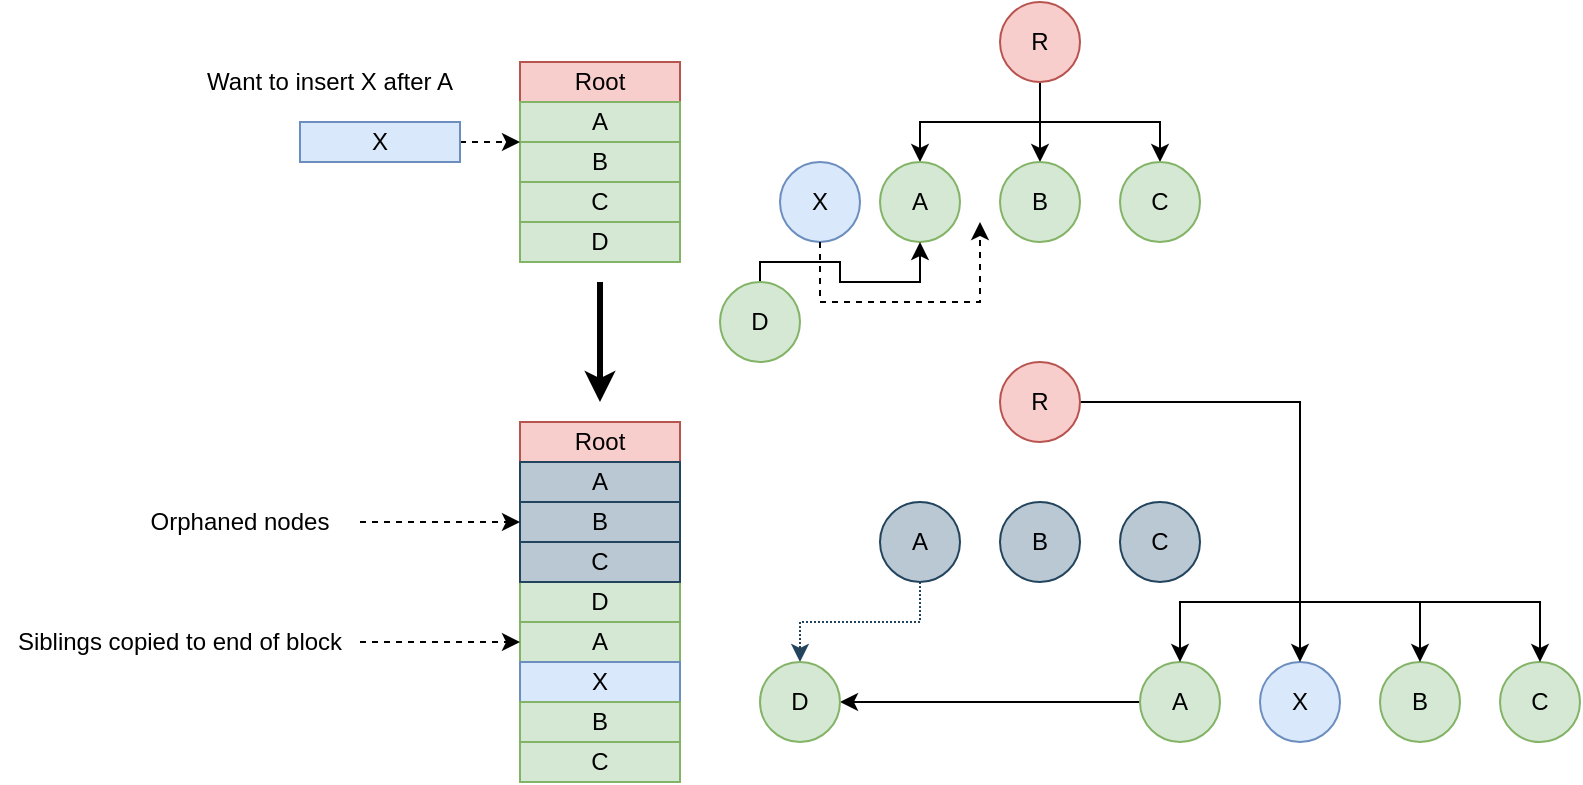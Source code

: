 <mxfile version="13.0.5" type="device"><diagram id="pXQFaUwZauJt2OlFFpzp" name="Page-1"><mxGraphModel dx="2071" dy="682" grid="1" gridSize="10" guides="1" tooltips="1" connect="1" arrows="1" fold="1" page="1" pageScale="1" pageWidth="850" pageHeight="1100" math="0" shadow="0"><root><mxCell id="0"/><mxCell id="1" parent="0"/><mxCell id="uCvjxJg83QA82eS1a-Np-1" value="Root" style="rounded=0;whiteSpace=wrap;html=1;fillColor=#f8cecc;strokeColor=#b85450;" vertex="1" parent="1"><mxGeometry x="160" y="70" width="80" height="20" as="geometry"/></mxCell><mxCell id="uCvjxJg83QA82eS1a-Np-2" value="A" style="rounded=0;whiteSpace=wrap;html=1;fillColor=#d5e8d4;strokeColor=#82b366;" vertex="1" parent="1"><mxGeometry x="160" y="90" width="80" height="20" as="geometry"/></mxCell><mxCell id="uCvjxJg83QA82eS1a-Np-3" value="B" style="rounded=0;whiteSpace=wrap;html=1;fillColor=#d5e8d4;strokeColor=#82b366;" vertex="1" parent="1"><mxGeometry x="160" y="110" width="80" height="20" as="geometry"/></mxCell><mxCell id="uCvjxJg83QA82eS1a-Np-4" value="C" style="rounded=0;whiteSpace=wrap;html=1;fillColor=#d5e8d4;strokeColor=#82b366;" vertex="1" parent="1"><mxGeometry x="160" y="130" width="80" height="20" as="geometry"/></mxCell><mxCell id="uCvjxJg83QA82eS1a-Np-41" style="edgeStyle=orthogonalEdgeStyle;rounded=0;orthogonalLoop=1;jettySize=auto;html=1;exitX=0.5;exitY=1;exitDx=0;exitDy=0;entryX=0.5;entryY=0;entryDx=0;entryDy=0;" edge="1" parent="1" source="uCvjxJg83QA82eS1a-Np-5" target="uCvjxJg83QA82eS1a-Np-7"><mxGeometry relative="1" as="geometry"/></mxCell><mxCell id="uCvjxJg83QA82eS1a-Np-42" style="edgeStyle=orthogonalEdgeStyle;rounded=0;orthogonalLoop=1;jettySize=auto;html=1;exitX=0.5;exitY=1;exitDx=0;exitDy=0;entryX=0.5;entryY=0;entryDx=0;entryDy=0;" edge="1" parent="1" source="uCvjxJg83QA82eS1a-Np-5" target="uCvjxJg83QA82eS1a-Np-8"><mxGeometry relative="1" as="geometry"/></mxCell><mxCell id="uCvjxJg83QA82eS1a-Np-43" style="edgeStyle=orthogonalEdgeStyle;rounded=0;orthogonalLoop=1;jettySize=auto;html=1;exitX=0.5;exitY=1;exitDx=0;exitDy=0;entryX=0.5;entryY=0;entryDx=0;entryDy=0;" edge="1" parent="1" source="uCvjxJg83QA82eS1a-Np-5" target="uCvjxJg83QA82eS1a-Np-6"><mxGeometry relative="1" as="geometry"/></mxCell><mxCell id="uCvjxJg83QA82eS1a-Np-5" value="R" style="ellipse;whiteSpace=wrap;html=1;aspect=fixed;fillColor=#f8cecc;strokeColor=#b85450;" vertex="1" parent="1"><mxGeometry x="400" y="40" width="40" height="40" as="geometry"/></mxCell><mxCell id="uCvjxJg83QA82eS1a-Np-6" value="A" style="ellipse;whiteSpace=wrap;html=1;aspect=fixed;fillColor=#d5e8d4;strokeColor=#82b366;" vertex="1" parent="1"><mxGeometry x="340" y="120" width="40" height="40" as="geometry"/></mxCell><mxCell id="uCvjxJg83QA82eS1a-Np-7" value="B" style="ellipse;whiteSpace=wrap;html=1;aspect=fixed;fillColor=#d5e8d4;strokeColor=#82b366;" vertex="1" parent="1"><mxGeometry x="400" y="120" width="40" height="40" as="geometry"/></mxCell><mxCell id="uCvjxJg83QA82eS1a-Np-8" value="C" style="ellipse;whiteSpace=wrap;html=1;aspect=fixed;fillColor=#d5e8d4;strokeColor=#82b366;" vertex="1" parent="1"><mxGeometry x="460" y="120" width="40" height="40" as="geometry"/></mxCell><mxCell id="uCvjxJg83QA82eS1a-Np-9" value="X" style="ellipse;whiteSpace=wrap;html=1;aspect=fixed;fillColor=#dae8fc;strokeColor=#6c8ebf;" vertex="1" parent="1"><mxGeometry x="290" y="120" width="40" height="40" as="geometry"/></mxCell><mxCell id="uCvjxJg83QA82eS1a-Np-16" value="" style="endArrow=classic;html=1;rounded=0;dashed=1;exitX=0.5;exitY=1;exitDx=0;exitDy=0;" edge="1" parent="1" source="uCvjxJg83QA82eS1a-Np-9"><mxGeometry width="50" height="50" relative="1" as="geometry"><mxPoint x="340" y="180" as="sourcePoint"/><mxPoint x="390" y="150" as="targetPoint"/><Array as="points"><mxPoint x="310" y="190"/><mxPoint x="350" y="190"/><mxPoint x="390" y="190"/></Array></mxGeometry></mxCell><mxCell id="uCvjxJg83QA82eS1a-Np-18" style="edgeStyle=orthogonalEdgeStyle;rounded=0;orthogonalLoop=1;jettySize=auto;html=1;exitX=1;exitY=0.5;exitDx=0;exitDy=0;entryX=0;entryY=1;entryDx=0;entryDy=0;dashed=1;" edge="1" parent="1" source="uCvjxJg83QA82eS1a-Np-17" target="uCvjxJg83QA82eS1a-Np-2"><mxGeometry relative="1" as="geometry"/></mxCell><mxCell id="uCvjxJg83QA82eS1a-Np-17" value="X" style="rounded=0;whiteSpace=wrap;html=1;fillColor=#dae8fc;strokeColor=#6c8ebf;" vertex="1" parent="1"><mxGeometry x="50" y="100" width="80" height="20" as="geometry"/></mxCell><mxCell id="uCvjxJg83QA82eS1a-Np-46" style="edgeStyle=orthogonalEdgeStyle;rounded=0;orthogonalLoop=1;jettySize=auto;html=1;exitX=0;exitY=0.5;exitDx=0;exitDy=0;entryX=1;entryY=0.5;entryDx=0;entryDy=0;" edge="1" parent="1" source="uCvjxJg83QA82eS1a-Np-21" target="uCvjxJg83QA82eS1a-Np-44"><mxGeometry relative="1" as="geometry"/></mxCell><mxCell id="uCvjxJg83QA82eS1a-Np-21" value="A" style="ellipse;whiteSpace=wrap;html=1;aspect=fixed;fillColor=#d5e8d4;strokeColor=#82b366;" vertex="1" parent="1"><mxGeometry x="470" y="370" width="40" height="40" as="geometry"/></mxCell><mxCell id="uCvjxJg83QA82eS1a-Np-23" value="B" style="ellipse;whiteSpace=wrap;html=1;aspect=fixed;fillColor=#d5e8d4;strokeColor=#82b366;" vertex="1" parent="1"><mxGeometry x="590" y="370" width="40" height="40" as="geometry"/></mxCell><mxCell id="uCvjxJg83QA82eS1a-Np-25" value="C" style="ellipse;whiteSpace=wrap;html=1;aspect=fixed;fillColor=#d5e8d4;strokeColor=#82b366;" vertex="1" parent="1"><mxGeometry x="650" y="370" width="40" height="40" as="geometry"/></mxCell><mxCell id="uCvjxJg83QA82eS1a-Np-27" value="X" style="ellipse;whiteSpace=wrap;html=1;aspect=fixed;fillColor=#dae8fc;strokeColor=#6c8ebf;" vertex="1" parent="1"><mxGeometry x="530" y="370" width="40" height="40" as="geometry"/></mxCell><mxCell id="uCvjxJg83QA82eS1a-Np-48" style="edgeStyle=orthogonalEdgeStyle;rounded=0;orthogonalLoop=1;jettySize=auto;html=1;exitX=1;exitY=0.5;exitDx=0;exitDy=0;entryX=0.5;entryY=0;entryDx=0;entryDy=0;" edge="1" parent="1" source="uCvjxJg83QA82eS1a-Np-29" target="uCvjxJg83QA82eS1a-Np-27"><mxGeometry relative="1" as="geometry"/></mxCell><mxCell id="uCvjxJg83QA82eS1a-Np-49" style="edgeStyle=orthogonalEdgeStyle;rounded=0;orthogonalLoop=1;jettySize=auto;html=1;exitX=1;exitY=0.5;exitDx=0;exitDy=0;entryX=0.5;entryY=0;entryDx=0;entryDy=0;" edge="1" parent="1" source="uCvjxJg83QA82eS1a-Np-29" target="uCvjxJg83QA82eS1a-Np-23"><mxGeometry relative="1" as="geometry"><Array as="points"><mxPoint x="550" y="240"/><mxPoint x="550" y="340"/><mxPoint x="610" y="340"/></Array></mxGeometry></mxCell><mxCell id="uCvjxJg83QA82eS1a-Np-50" style="edgeStyle=orthogonalEdgeStyle;rounded=0;orthogonalLoop=1;jettySize=auto;html=1;exitX=1;exitY=0.5;exitDx=0;exitDy=0;entryX=0.5;entryY=0;entryDx=0;entryDy=0;" edge="1" parent="1" source="uCvjxJg83QA82eS1a-Np-29" target="uCvjxJg83QA82eS1a-Np-25"><mxGeometry relative="1" as="geometry"><Array as="points"><mxPoint x="550" y="240"/><mxPoint x="550" y="340"/><mxPoint x="670" y="340"/></Array></mxGeometry></mxCell><mxCell id="uCvjxJg83QA82eS1a-Np-51" style="edgeStyle=orthogonalEdgeStyle;rounded=0;orthogonalLoop=1;jettySize=auto;html=1;exitX=1;exitY=0.5;exitDx=0;exitDy=0;entryX=0.5;entryY=0;entryDx=0;entryDy=0;" edge="1" parent="1" source="uCvjxJg83QA82eS1a-Np-29" target="uCvjxJg83QA82eS1a-Np-21"><mxGeometry relative="1" as="geometry"><Array as="points"><mxPoint x="550" y="240"/><mxPoint x="550" y="340"/><mxPoint x="490" y="340"/></Array></mxGeometry></mxCell><mxCell id="uCvjxJg83QA82eS1a-Np-29" value="R" style="ellipse;whiteSpace=wrap;html=1;aspect=fixed;fillColor=#f8cecc;strokeColor=#b85450;" vertex="1" parent="1"><mxGeometry x="400" y="220" width="40" height="40" as="geometry"/></mxCell><mxCell id="uCvjxJg83QA82eS1a-Np-45" style="edgeStyle=orthogonalEdgeStyle;rounded=0;orthogonalLoop=1;jettySize=auto;html=1;exitX=0.5;exitY=1;exitDx=0;exitDy=0;entryX=0.5;entryY=0;entryDx=0;entryDy=0;dashed=1;fillColor=#bac8d3;strokeColor=#23445d;dashPattern=1 1;" edge="1" parent="1" source="uCvjxJg83QA82eS1a-Np-31" target="uCvjxJg83QA82eS1a-Np-44"><mxGeometry relative="1" as="geometry"/></mxCell><mxCell id="uCvjxJg83QA82eS1a-Np-31" value="A" style="ellipse;whiteSpace=wrap;html=1;aspect=fixed;fillColor=#bac8d3;strokeColor=#23445d;" vertex="1" parent="1"><mxGeometry x="340" y="290" width="40" height="40" as="geometry"/></mxCell><mxCell id="uCvjxJg83QA82eS1a-Np-33" value="B" style="ellipse;whiteSpace=wrap;html=1;aspect=fixed;fillColor=#bac8d3;strokeColor=#23445d;" vertex="1" parent="1"><mxGeometry x="400" y="290" width="40" height="40" as="geometry"/></mxCell><mxCell id="uCvjxJg83QA82eS1a-Np-35" value="C" style="ellipse;whiteSpace=wrap;html=1;aspect=fixed;fillColor=#bac8d3;strokeColor=#23445d;" vertex="1" parent="1"><mxGeometry x="460" y="290" width="40" height="40" as="geometry"/></mxCell><mxCell id="uCvjxJg83QA82eS1a-Np-37" style="edgeStyle=orthogonalEdgeStyle;rounded=0;orthogonalLoop=1;jettySize=auto;html=1;exitX=0.5;exitY=0;exitDx=0;exitDy=0;entryX=0.5;entryY=1;entryDx=0;entryDy=0;" edge="1" parent="1" source="uCvjxJg83QA82eS1a-Np-36" target="uCvjxJg83QA82eS1a-Np-6"><mxGeometry relative="1" as="geometry"><Array as="points"><mxPoint x="280" y="170"/><mxPoint x="320" y="170"/><mxPoint x="320" y="180"/><mxPoint x="360" y="180"/></Array></mxGeometry></mxCell><mxCell id="uCvjxJg83QA82eS1a-Np-36" value="D" style="ellipse;whiteSpace=wrap;html=1;aspect=fixed;fillColor=#d5e8d4;strokeColor=#82b366;" vertex="1" parent="1"><mxGeometry x="260" y="180" width="40" height="40" as="geometry"/></mxCell><mxCell id="uCvjxJg83QA82eS1a-Np-44" value="D" style="ellipse;whiteSpace=wrap;html=1;aspect=fixed;fillColor=#d5e8d4;strokeColor=#82b366;" vertex="1" parent="1"><mxGeometry x="280" y="370" width="40" height="40" as="geometry"/></mxCell><mxCell id="uCvjxJg83QA82eS1a-Np-52" value="Root" style="rounded=0;whiteSpace=wrap;html=1;fillColor=#f8cecc;strokeColor=#b85450;" vertex="1" parent="1"><mxGeometry x="160" y="250" width="80" height="20" as="geometry"/></mxCell><mxCell id="uCvjxJg83QA82eS1a-Np-53" value="A" style="rounded=0;whiteSpace=wrap;html=1;fillColor=#d5e8d4;strokeColor=#82b366;" vertex="1" parent="1"><mxGeometry x="160" y="350" width="80" height="20" as="geometry"/></mxCell><mxCell id="uCvjxJg83QA82eS1a-Np-54" value="X" style="rounded=0;whiteSpace=wrap;html=1;fillColor=#dae8fc;strokeColor=#6c8ebf;" vertex="1" parent="1"><mxGeometry x="160" y="370" width="80" height="20" as="geometry"/></mxCell><mxCell id="uCvjxJg83QA82eS1a-Np-55" value="B" style="rounded=0;whiteSpace=wrap;html=1;fillColor=#d5e8d4;strokeColor=#82b366;" vertex="1" parent="1"><mxGeometry x="160" y="390" width="80" height="20" as="geometry"/></mxCell><mxCell id="uCvjxJg83QA82eS1a-Np-58" value="C" style="rounded=0;whiteSpace=wrap;html=1;fillColor=#d5e8d4;strokeColor=#82b366;" vertex="1" parent="1"><mxGeometry x="160" y="410" width="80" height="20" as="geometry"/></mxCell><mxCell id="uCvjxJg83QA82eS1a-Np-59" value="D" style="rounded=0;whiteSpace=wrap;html=1;fillColor=#d5e8d4;strokeColor=#82b366;" vertex="1" parent="1"><mxGeometry x="160" y="330" width="80" height="20" as="geometry"/></mxCell><mxCell id="uCvjxJg83QA82eS1a-Np-60" value="D" style="rounded=0;whiteSpace=wrap;html=1;fillColor=#d5e8d4;strokeColor=#82b366;" vertex="1" parent="1"><mxGeometry x="160" y="150" width="80" height="20" as="geometry"/></mxCell><mxCell id="uCvjxJg83QA82eS1a-Np-61" value="" style="endArrow=classic;html=1;strokeWidth=3;" edge="1" parent="1"><mxGeometry width="50" height="50" relative="1" as="geometry"><mxPoint x="200" y="180" as="sourcePoint"/><mxPoint x="200" y="240" as="targetPoint"/></mxGeometry></mxCell><mxCell id="uCvjxJg83QA82eS1a-Np-62" value="Want to insert X after A" style="text;html=1;strokeColor=none;fillColor=none;align=center;verticalAlign=middle;whiteSpace=wrap;rounded=0;" vertex="1" parent="1"><mxGeometry x="-20" y="70" width="170" height="20" as="geometry"/></mxCell><mxCell id="uCvjxJg83QA82eS1a-Np-65" value="A" style="rounded=0;whiteSpace=wrap;html=1;fillColor=#bac8d3;strokeColor=#23445d;" vertex="1" parent="1"><mxGeometry x="160" y="270" width="80" height="20" as="geometry"/></mxCell><mxCell id="uCvjxJg83QA82eS1a-Np-66" value="B" style="rounded=0;whiteSpace=wrap;html=1;fillColor=#bac8d3;strokeColor=#23445d;" vertex="1" parent="1"><mxGeometry x="160" y="290" width="80" height="20" as="geometry"/></mxCell><mxCell id="uCvjxJg83QA82eS1a-Np-67" value="C" style="rounded=0;whiteSpace=wrap;html=1;fillColor=#bac8d3;strokeColor=#23445d;" vertex="1" parent="1"><mxGeometry x="160" y="310" width="80" height="20" as="geometry"/></mxCell><mxCell id="uCvjxJg83QA82eS1a-Np-70" style="edgeStyle=orthogonalEdgeStyle;rounded=0;orthogonalLoop=1;jettySize=auto;html=1;exitX=1;exitY=0.5;exitDx=0;exitDy=0;entryX=0;entryY=0.5;entryDx=0;entryDy=0;strokeWidth=1;dashed=1;" edge="1" parent="1" source="uCvjxJg83QA82eS1a-Np-68" target="uCvjxJg83QA82eS1a-Np-53"><mxGeometry relative="1" as="geometry"/></mxCell><mxCell id="uCvjxJg83QA82eS1a-Np-68" value="Siblings copied to end of block" style="text;html=1;strokeColor=none;fillColor=none;align=center;verticalAlign=middle;whiteSpace=wrap;rounded=0;" vertex="1" parent="1"><mxGeometry x="-100" y="350" width="180" height="20" as="geometry"/></mxCell><mxCell id="uCvjxJg83QA82eS1a-Np-72" style="edgeStyle=orthogonalEdgeStyle;rounded=0;orthogonalLoop=1;jettySize=auto;html=1;exitX=1;exitY=0.5;exitDx=0;exitDy=0;entryX=0;entryY=0.5;entryDx=0;entryDy=0;dashed=1;strokeWidth=1;" edge="1" parent="1" source="uCvjxJg83QA82eS1a-Np-71" target="uCvjxJg83QA82eS1a-Np-66"><mxGeometry relative="1" as="geometry"/></mxCell><mxCell id="uCvjxJg83QA82eS1a-Np-71" value="Orphaned nodes" style="text;html=1;strokeColor=none;fillColor=none;align=center;verticalAlign=middle;whiteSpace=wrap;rounded=0;" vertex="1" parent="1"><mxGeometry x="-40" y="290" width="120" height="20" as="geometry"/></mxCell></root></mxGraphModel></diagram></mxfile>